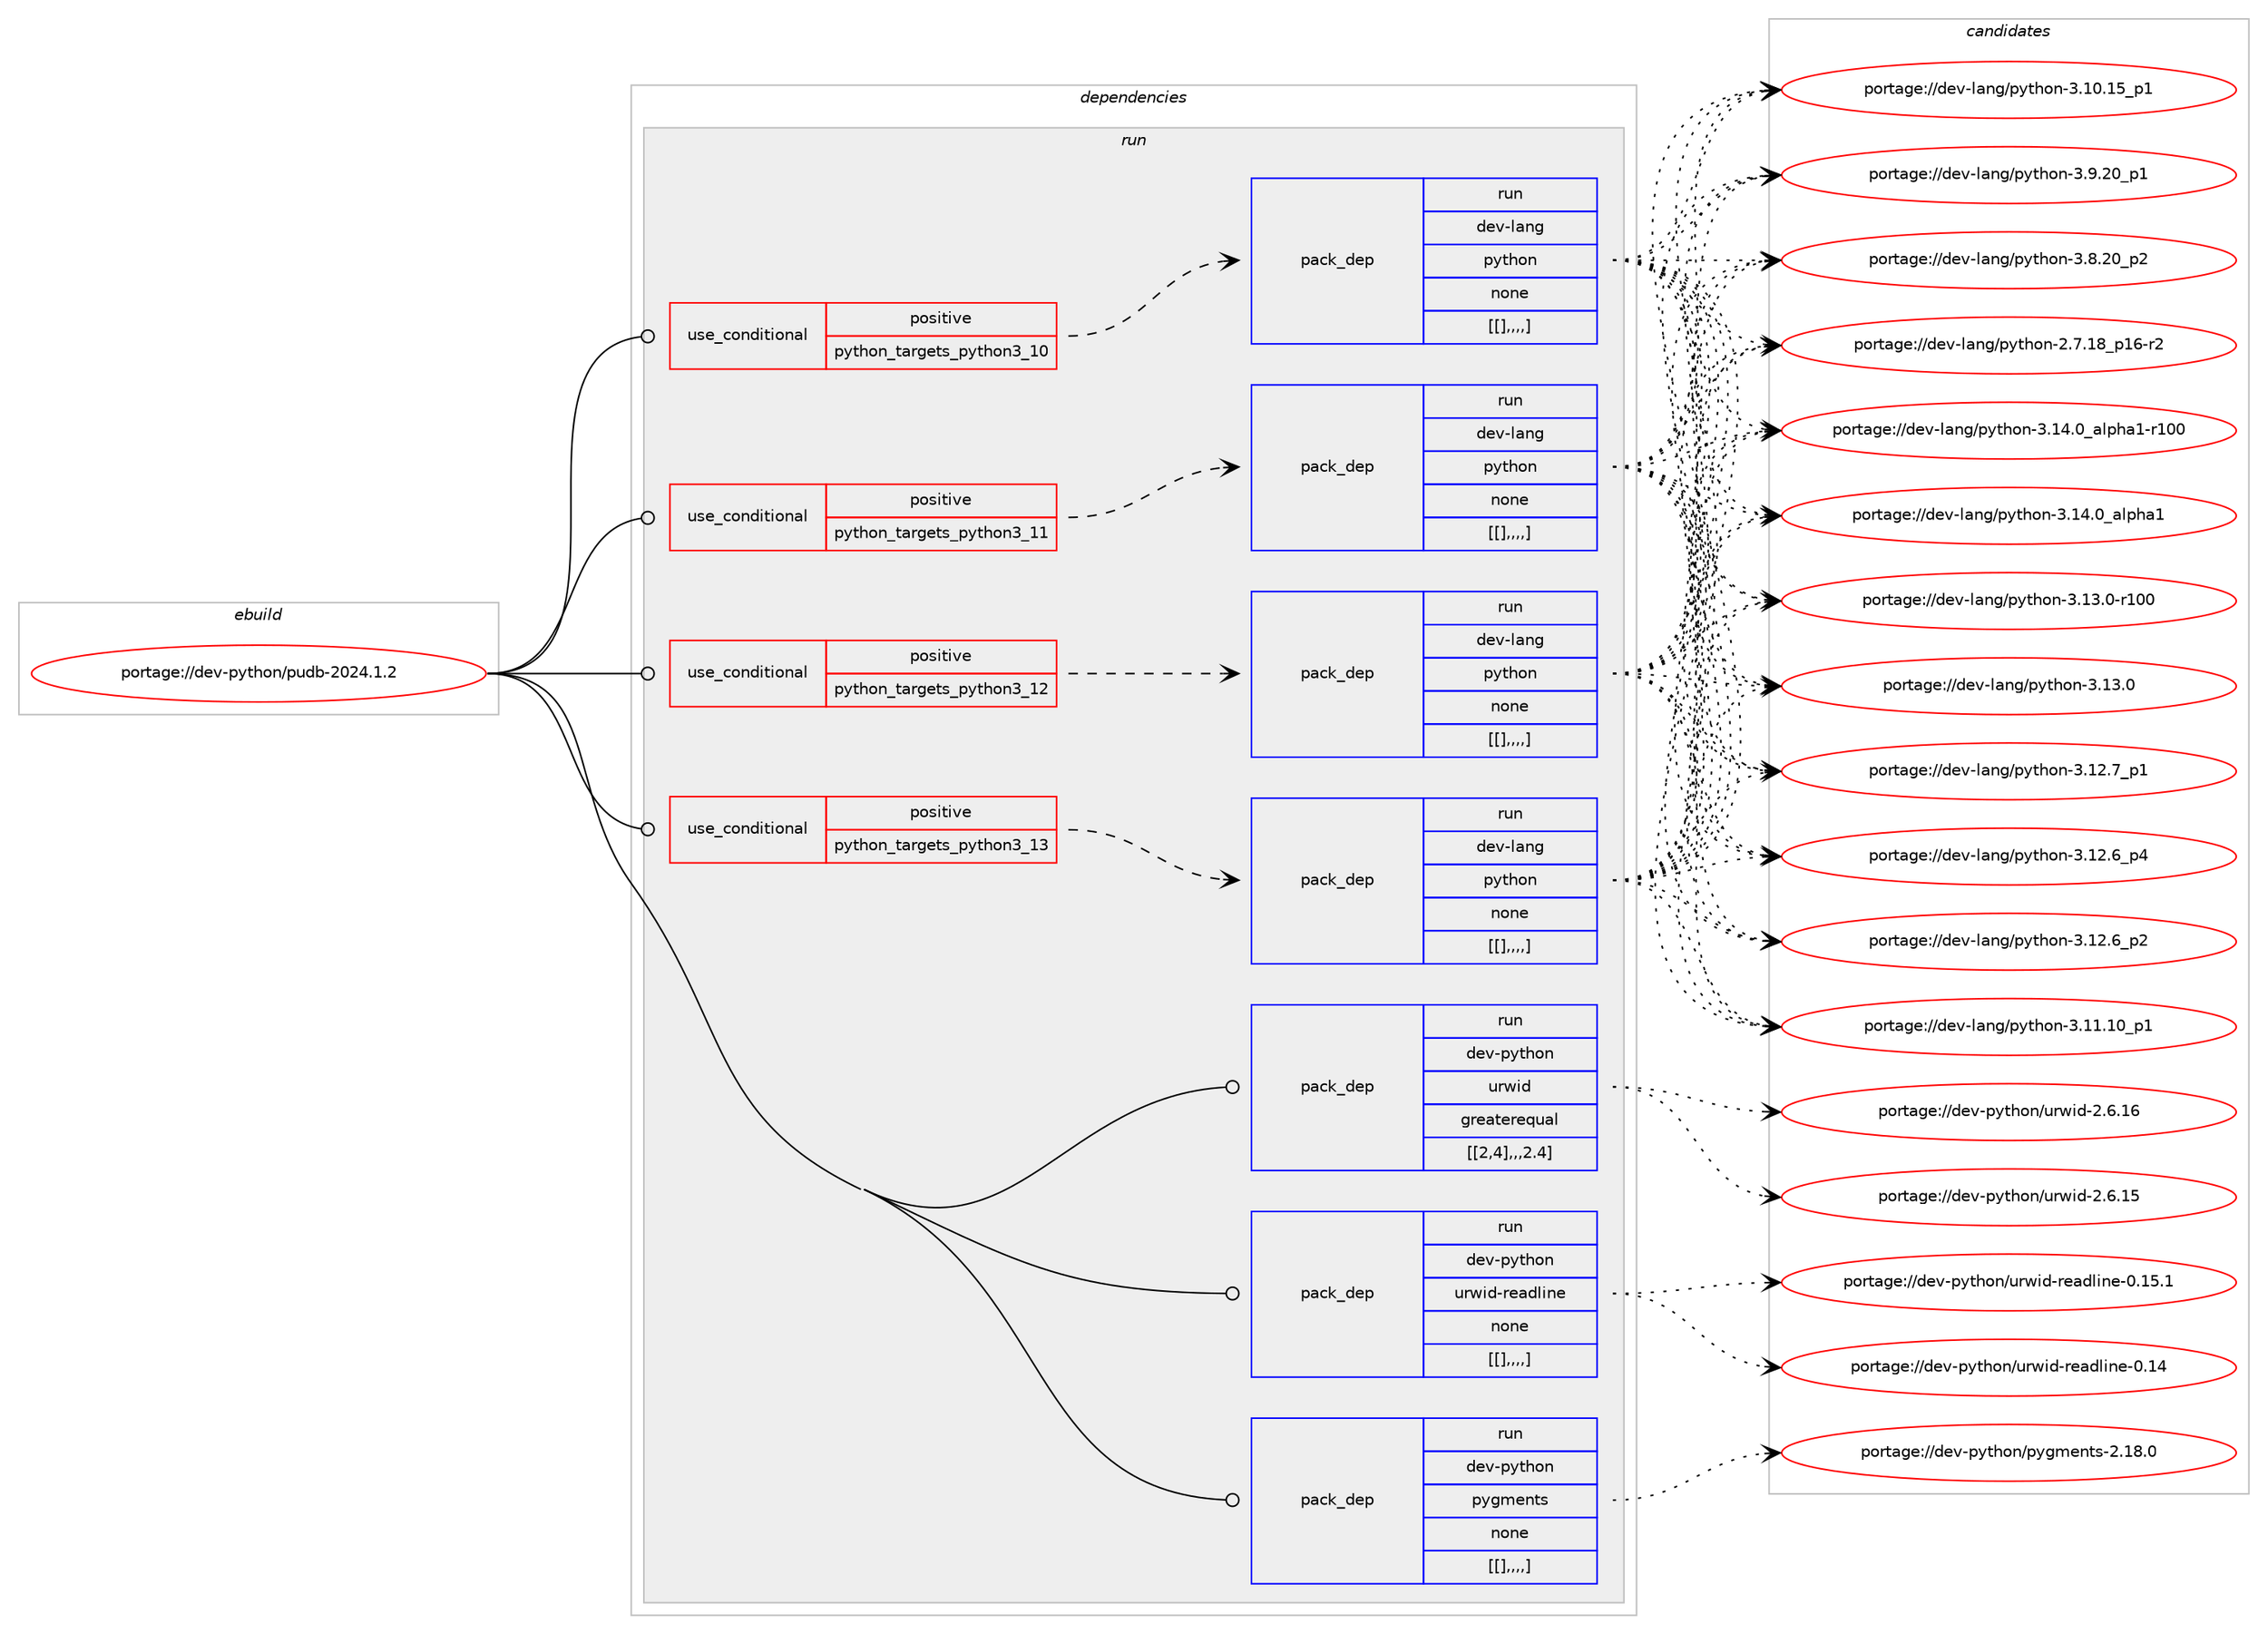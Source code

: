 digraph prolog {

# *************
# Graph options
# *************

newrank=true;
concentrate=true;
compound=true;
graph [rankdir=LR,fontname=Helvetica,fontsize=10,ranksep=1.5];#, ranksep=2.5, nodesep=0.2];
edge  [arrowhead=vee];
node  [fontname=Helvetica,fontsize=10];

# **********
# The ebuild
# **********

subgraph cluster_leftcol {
color=gray;
label=<<i>ebuild</i>>;
id [label="portage://dev-python/pudb-2024.1.2", color=red, width=4, href="../dev-python/pudb-2024.1.2.svg"];
}

# ****************
# The dependencies
# ****************

subgraph cluster_midcol {
color=gray;
label=<<i>dependencies</i>>;
subgraph cluster_compile {
fillcolor="#eeeeee";
style=filled;
label=<<i>compile</i>>;
}
subgraph cluster_compileandrun {
fillcolor="#eeeeee";
style=filled;
label=<<i>compile and run</i>>;
}
subgraph cluster_run {
fillcolor="#eeeeee";
style=filled;
label=<<i>run</i>>;
subgraph cond38937 {
dependency161864 [label=<<TABLE BORDER="0" CELLBORDER="1" CELLSPACING="0" CELLPADDING="4"><TR><TD ROWSPAN="3" CELLPADDING="10">use_conditional</TD></TR><TR><TD>positive</TD></TR><TR><TD>python_targets_python3_10</TD></TR></TABLE>>, shape=none, color=red];
subgraph pack121611 {
dependency161881 [label=<<TABLE BORDER="0" CELLBORDER="1" CELLSPACING="0" CELLPADDING="4" WIDTH="220"><TR><TD ROWSPAN="6" CELLPADDING="30">pack_dep</TD></TR><TR><TD WIDTH="110">run</TD></TR><TR><TD>dev-lang</TD></TR><TR><TD>python</TD></TR><TR><TD>none</TD></TR><TR><TD>[[],,,,]</TD></TR></TABLE>>, shape=none, color=blue];
}
dependency161864:e -> dependency161881:w [weight=20,style="dashed",arrowhead="vee"];
}
id:e -> dependency161864:w [weight=20,style="solid",arrowhead="odot"];
subgraph cond38997 {
dependency161982 [label=<<TABLE BORDER="0" CELLBORDER="1" CELLSPACING="0" CELLPADDING="4"><TR><TD ROWSPAN="3" CELLPADDING="10">use_conditional</TD></TR><TR><TD>positive</TD></TR><TR><TD>python_targets_python3_11</TD></TR></TABLE>>, shape=none, color=red];
subgraph pack121743 {
dependency162119 [label=<<TABLE BORDER="0" CELLBORDER="1" CELLSPACING="0" CELLPADDING="4" WIDTH="220"><TR><TD ROWSPAN="6" CELLPADDING="30">pack_dep</TD></TR><TR><TD WIDTH="110">run</TD></TR><TR><TD>dev-lang</TD></TR><TR><TD>python</TD></TR><TR><TD>none</TD></TR><TR><TD>[[],,,,]</TD></TR></TABLE>>, shape=none, color=blue];
}
dependency161982:e -> dependency162119:w [weight=20,style="dashed",arrowhead="vee"];
}
id:e -> dependency161982:w [weight=20,style="solid",arrowhead="odot"];
subgraph cond39081 {
dependency162168 [label=<<TABLE BORDER="0" CELLBORDER="1" CELLSPACING="0" CELLPADDING="4"><TR><TD ROWSPAN="3" CELLPADDING="10">use_conditional</TD></TR><TR><TD>positive</TD></TR><TR><TD>python_targets_python3_12</TD></TR></TABLE>>, shape=none, color=red];
subgraph pack121767 {
dependency162170 [label=<<TABLE BORDER="0" CELLBORDER="1" CELLSPACING="0" CELLPADDING="4" WIDTH="220"><TR><TD ROWSPAN="6" CELLPADDING="30">pack_dep</TD></TR><TR><TD WIDTH="110">run</TD></TR><TR><TD>dev-lang</TD></TR><TR><TD>python</TD></TR><TR><TD>none</TD></TR><TR><TD>[[],,,,]</TD></TR></TABLE>>, shape=none, color=blue];
}
dependency162168:e -> dependency162170:w [weight=20,style="dashed",arrowhead="vee"];
}
id:e -> dependency162168:w [weight=20,style="solid",arrowhead="odot"];
subgraph cond39089 {
dependency162191 [label=<<TABLE BORDER="0" CELLBORDER="1" CELLSPACING="0" CELLPADDING="4"><TR><TD ROWSPAN="3" CELLPADDING="10">use_conditional</TD></TR><TR><TD>positive</TD></TR><TR><TD>python_targets_python3_13</TD></TR></TABLE>>, shape=none, color=red];
subgraph pack121804 {
dependency162235 [label=<<TABLE BORDER="0" CELLBORDER="1" CELLSPACING="0" CELLPADDING="4" WIDTH="220"><TR><TD ROWSPAN="6" CELLPADDING="30">pack_dep</TD></TR><TR><TD WIDTH="110">run</TD></TR><TR><TD>dev-lang</TD></TR><TR><TD>python</TD></TR><TR><TD>none</TD></TR><TR><TD>[[],,,,]</TD></TR></TABLE>>, shape=none, color=blue];
}
dependency162191:e -> dependency162235:w [weight=20,style="dashed",arrowhead="vee"];
}
id:e -> dependency162191:w [weight=20,style="solid",arrowhead="odot"];
subgraph pack121815 {
dependency162309 [label=<<TABLE BORDER="0" CELLBORDER="1" CELLSPACING="0" CELLPADDING="4" WIDTH="220"><TR><TD ROWSPAN="6" CELLPADDING="30">pack_dep</TD></TR><TR><TD WIDTH="110">run</TD></TR><TR><TD>dev-python</TD></TR><TR><TD>pygments</TD></TR><TR><TD>none</TD></TR><TR><TD>[[],,,,]</TD></TR></TABLE>>, shape=none, color=blue];
}
id:e -> dependency162309:w [weight=20,style="solid",arrowhead="odot"];
subgraph pack121846 {
dependency162339 [label=<<TABLE BORDER="0" CELLBORDER="1" CELLSPACING="0" CELLPADDING="4" WIDTH="220"><TR><TD ROWSPAN="6" CELLPADDING="30">pack_dep</TD></TR><TR><TD WIDTH="110">run</TD></TR><TR><TD>dev-python</TD></TR><TR><TD>urwid</TD></TR><TR><TD>greaterequal</TD></TR><TR><TD>[[2,4],,,2.4]</TD></TR></TABLE>>, shape=none, color=blue];
}
id:e -> dependency162339:w [weight=20,style="solid",arrowhead="odot"];
subgraph pack121893 {
dependency162410 [label=<<TABLE BORDER="0" CELLBORDER="1" CELLSPACING="0" CELLPADDING="4" WIDTH="220"><TR><TD ROWSPAN="6" CELLPADDING="30">pack_dep</TD></TR><TR><TD WIDTH="110">run</TD></TR><TR><TD>dev-python</TD></TR><TR><TD>urwid-readline</TD></TR><TR><TD>none</TD></TR><TR><TD>[[],,,,]</TD></TR></TABLE>>, shape=none, color=blue];
}
id:e -> dependency162410:w [weight=20,style="solid",arrowhead="odot"];
}
}

# **************
# The candidates
# **************

subgraph cluster_choices {
rank=same;
color=gray;
label=<<i>candidates</i>>;

subgraph choice121607 {
color=black;
nodesep=1;
choice100101118451089711010347112121116104111110455146495246489597108112104974945114494848 [label="portage://dev-lang/python-3.14.0_alpha1-r100", color=red, width=4,href="../dev-lang/python-3.14.0_alpha1-r100.svg"];
choice1001011184510897110103471121211161041111104551464952464895971081121049749 [label="portage://dev-lang/python-3.14.0_alpha1", color=red, width=4,href="../dev-lang/python-3.14.0_alpha1.svg"];
choice1001011184510897110103471121211161041111104551464951464845114494848 [label="portage://dev-lang/python-3.13.0-r100", color=red, width=4,href="../dev-lang/python-3.13.0-r100.svg"];
choice10010111845108971101034711212111610411111045514649514648 [label="portage://dev-lang/python-3.13.0", color=red, width=4,href="../dev-lang/python-3.13.0.svg"];
choice100101118451089711010347112121116104111110455146495046559511249 [label="portage://dev-lang/python-3.12.7_p1", color=red, width=4,href="../dev-lang/python-3.12.7_p1.svg"];
choice100101118451089711010347112121116104111110455146495046549511252 [label="portage://dev-lang/python-3.12.6_p4", color=red, width=4,href="../dev-lang/python-3.12.6_p4.svg"];
choice100101118451089711010347112121116104111110455146495046549511250 [label="portage://dev-lang/python-3.12.6_p2", color=red, width=4,href="../dev-lang/python-3.12.6_p2.svg"];
choice10010111845108971101034711212111610411111045514649494649489511249 [label="portage://dev-lang/python-3.11.10_p1", color=red, width=4,href="../dev-lang/python-3.11.10_p1.svg"];
choice10010111845108971101034711212111610411111045514649484649539511249 [label="portage://dev-lang/python-3.10.15_p1", color=red, width=4,href="../dev-lang/python-3.10.15_p1.svg"];
choice100101118451089711010347112121116104111110455146574650489511249 [label="portage://dev-lang/python-3.9.20_p1", color=red, width=4,href="../dev-lang/python-3.9.20_p1.svg"];
choice100101118451089711010347112121116104111110455146564650489511250 [label="portage://dev-lang/python-3.8.20_p2", color=red, width=4,href="../dev-lang/python-3.8.20_p2.svg"];
choice100101118451089711010347112121116104111110455046554649569511249544511450 [label="portage://dev-lang/python-2.7.18_p16-r2", color=red, width=4,href="../dev-lang/python-2.7.18_p16-r2.svg"];
dependency161881:e -> choice100101118451089711010347112121116104111110455146495246489597108112104974945114494848:w [style=dotted,weight="100"];
dependency161881:e -> choice1001011184510897110103471121211161041111104551464952464895971081121049749:w [style=dotted,weight="100"];
dependency161881:e -> choice1001011184510897110103471121211161041111104551464951464845114494848:w [style=dotted,weight="100"];
dependency161881:e -> choice10010111845108971101034711212111610411111045514649514648:w [style=dotted,weight="100"];
dependency161881:e -> choice100101118451089711010347112121116104111110455146495046559511249:w [style=dotted,weight="100"];
dependency161881:e -> choice100101118451089711010347112121116104111110455146495046549511252:w [style=dotted,weight="100"];
dependency161881:e -> choice100101118451089711010347112121116104111110455146495046549511250:w [style=dotted,weight="100"];
dependency161881:e -> choice10010111845108971101034711212111610411111045514649494649489511249:w [style=dotted,weight="100"];
dependency161881:e -> choice10010111845108971101034711212111610411111045514649484649539511249:w [style=dotted,weight="100"];
dependency161881:e -> choice100101118451089711010347112121116104111110455146574650489511249:w [style=dotted,weight="100"];
dependency161881:e -> choice100101118451089711010347112121116104111110455146564650489511250:w [style=dotted,weight="100"];
dependency161881:e -> choice100101118451089711010347112121116104111110455046554649569511249544511450:w [style=dotted,weight="100"];
}
subgraph choice121618 {
color=black;
nodesep=1;
choice100101118451089711010347112121116104111110455146495246489597108112104974945114494848 [label="portage://dev-lang/python-3.14.0_alpha1-r100", color=red, width=4,href="../dev-lang/python-3.14.0_alpha1-r100.svg"];
choice1001011184510897110103471121211161041111104551464952464895971081121049749 [label="portage://dev-lang/python-3.14.0_alpha1", color=red, width=4,href="../dev-lang/python-3.14.0_alpha1.svg"];
choice1001011184510897110103471121211161041111104551464951464845114494848 [label="portage://dev-lang/python-3.13.0-r100", color=red, width=4,href="../dev-lang/python-3.13.0-r100.svg"];
choice10010111845108971101034711212111610411111045514649514648 [label="portage://dev-lang/python-3.13.0", color=red, width=4,href="../dev-lang/python-3.13.0.svg"];
choice100101118451089711010347112121116104111110455146495046559511249 [label="portage://dev-lang/python-3.12.7_p1", color=red, width=4,href="../dev-lang/python-3.12.7_p1.svg"];
choice100101118451089711010347112121116104111110455146495046549511252 [label="portage://dev-lang/python-3.12.6_p4", color=red, width=4,href="../dev-lang/python-3.12.6_p4.svg"];
choice100101118451089711010347112121116104111110455146495046549511250 [label="portage://dev-lang/python-3.12.6_p2", color=red, width=4,href="../dev-lang/python-3.12.6_p2.svg"];
choice10010111845108971101034711212111610411111045514649494649489511249 [label="portage://dev-lang/python-3.11.10_p1", color=red, width=4,href="../dev-lang/python-3.11.10_p1.svg"];
choice10010111845108971101034711212111610411111045514649484649539511249 [label="portage://dev-lang/python-3.10.15_p1", color=red, width=4,href="../dev-lang/python-3.10.15_p1.svg"];
choice100101118451089711010347112121116104111110455146574650489511249 [label="portage://dev-lang/python-3.9.20_p1", color=red, width=4,href="../dev-lang/python-3.9.20_p1.svg"];
choice100101118451089711010347112121116104111110455146564650489511250 [label="portage://dev-lang/python-3.8.20_p2", color=red, width=4,href="../dev-lang/python-3.8.20_p2.svg"];
choice100101118451089711010347112121116104111110455046554649569511249544511450 [label="portage://dev-lang/python-2.7.18_p16-r2", color=red, width=4,href="../dev-lang/python-2.7.18_p16-r2.svg"];
dependency162119:e -> choice100101118451089711010347112121116104111110455146495246489597108112104974945114494848:w [style=dotted,weight="100"];
dependency162119:e -> choice1001011184510897110103471121211161041111104551464952464895971081121049749:w [style=dotted,weight="100"];
dependency162119:e -> choice1001011184510897110103471121211161041111104551464951464845114494848:w [style=dotted,weight="100"];
dependency162119:e -> choice10010111845108971101034711212111610411111045514649514648:w [style=dotted,weight="100"];
dependency162119:e -> choice100101118451089711010347112121116104111110455146495046559511249:w [style=dotted,weight="100"];
dependency162119:e -> choice100101118451089711010347112121116104111110455146495046549511252:w [style=dotted,weight="100"];
dependency162119:e -> choice100101118451089711010347112121116104111110455146495046549511250:w [style=dotted,weight="100"];
dependency162119:e -> choice10010111845108971101034711212111610411111045514649494649489511249:w [style=dotted,weight="100"];
dependency162119:e -> choice10010111845108971101034711212111610411111045514649484649539511249:w [style=dotted,weight="100"];
dependency162119:e -> choice100101118451089711010347112121116104111110455146574650489511249:w [style=dotted,weight="100"];
dependency162119:e -> choice100101118451089711010347112121116104111110455146564650489511250:w [style=dotted,weight="100"];
dependency162119:e -> choice100101118451089711010347112121116104111110455046554649569511249544511450:w [style=dotted,weight="100"];
}
subgraph choice121626 {
color=black;
nodesep=1;
choice100101118451089711010347112121116104111110455146495246489597108112104974945114494848 [label="portage://dev-lang/python-3.14.0_alpha1-r100", color=red, width=4,href="../dev-lang/python-3.14.0_alpha1-r100.svg"];
choice1001011184510897110103471121211161041111104551464952464895971081121049749 [label="portage://dev-lang/python-3.14.0_alpha1", color=red, width=4,href="../dev-lang/python-3.14.0_alpha1.svg"];
choice1001011184510897110103471121211161041111104551464951464845114494848 [label="portage://dev-lang/python-3.13.0-r100", color=red, width=4,href="../dev-lang/python-3.13.0-r100.svg"];
choice10010111845108971101034711212111610411111045514649514648 [label="portage://dev-lang/python-3.13.0", color=red, width=4,href="../dev-lang/python-3.13.0.svg"];
choice100101118451089711010347112121116104111110455146495046559511249 [label="portage://dev-lang/python-3.12.7_p1", color=red, width=4,href="../dev-lang/python-3.12.7_p1.svg"];
choice100101118451089711010347112121116104111110455146495046549511252 [label="portage://dev-lang/python-3.12.6_p4", color=red, width=4,href="../dev-lang/python-3.12.6_p4.svg"];
choice100101118451089711010347112121116104111110455146495046549511250 [label="portage://dev-lang/python-3.12.6_p2", color=red, width=4,href="../dev-lang/python-3.12.6_p2.svg"];
choice10010111845108971101034711212111610411111045514649494649489511249 [label="portage://dev-lang/python-3.11.10_p1", color=red, width=4,href="../dev-lang/python-3.11.10_p1.svg"];
choice10010111845108971101034711212111610411111045514649484649539511249 [label="portage://dev-lang/python-3.10.15_p1", color=red, width=4,href="../dev-lang/python-3.10.15_p1.svg"];
choice100101118451089711010347112121116104111110455146574650489511249 [label="portage://dev-lang/python-3.9.20_p1", color=red, width=4,href="../dev-lang/python-3.9.20_p1.svg"];
choice100101118451089711010347112121116104111110455146564650489511250 [label="portage://dev-lang/python-3.8.20_p2", color=red, width=4,href="../dev-lang/python-3.8.20_p2.svg"];
choice100101118451089711010347112121116104111110455046554649569511249544511450 [label="portage://dev-lang/python-2.7.18_p16-r2", color=red, width=4,href="../dev-lang/python-2.7.18_p16-r2.svg"];
dependency162170:e -> choice100101118451089711010347112121116104111110455146495246489597108112104974945114494848:w [style=dotted,weight="100"];
dependency162170:e -> choice1001011184510897110103471121211161041111104551464952464895971081121049749:w [style=dotted,weight="100"];
dependency162170:e -> choice1001011184510897110103471121211161041111104551464951464845114494848:w [style=dotted,weight="100"];
dependency162170:e -> choice10010111845108971101034711212111610411111045514649514648:w [style=dotted,weight="100"];
dependency162170:e -> choice100101118451089711010347112121116104111110455146495046559511249:w [style=dotted,weight="100"];
dependency162170:e -> choice100101118451089711010347112121116104111110455146495046549511252:w [style=dotted,weight="100"];
dependency162170:e -> choice100101118451089711010347112121116104111110455146495046549511250:w [style=dotted,weight="100"];
dependency162170:e -> choice10010111845108971101034711212111610411111045514649494649489511249:w [style=dotted,weight="100"];
dependency162170:e -> choice10010111845108971101034711212111610411111045514649484649539511249:w [style=dotted,weight="100"];
dependency162170:e -> choice100101118451089711010347112121116104111110455146574650489511249:w [style=dotted,weight="100"];
dependency162170:e -> choice100101118451089711010347112121116104111110455146564650489511250:w [style=dotted,weight="100"];
dependency162170:e -> choice100101118451089711010347112121116104111110455046554649569511249544511450:w [style=dotted,weight="100"];
}
subgraph choice121640 {
color=black;
nodesep=1;
choice100101118451089711010347112121116104111110455146495246489597108112104974945114494848 [label="portage://dev-lang/python-3.14.0_alpha1-r100", color=red, width=4,href="../dev-lang/python-3.14.0_alpha1-r100.svg"];
choice1001011184510897110103471121211161041111104551464952464895971081121049749 [label="portage://dev-lang/python-3.14.0_alpha1", color=red, width=4,href="../dev-lang/python-3.14.0_alpha1.svg"];
choice1001011184510897110103471121211161041111104551464951464845114494848 [label="portage://dev-lang/python-3.13.0-r100", color=red, width=4,href="../dev-lang/python-3.13.0-r100.svg"];
choice10010111845108971101034711212111610411111045514649514648 [label="portage://dev-lang/python-3.13.0", color=red, width=4,href="../dev-lang/python-3.13.0.svg"];
choice100101118451089711010347112121116104111110455146495046559511249 [label="portage://dev-lang/python-3.12.7_p1", color=red, width=4,href="../dev-lang/python-3.12.7_p1.svg"];
choice100101118451089711010347112121116104111110455146495046549511252 [label="portage://dev-lang/python-3.12.6_p4", color=red, width=4,href="../dev-lang/python-3.12.6_p4.svg"];
choice100101118451089711010347112121116104111110455146495046549511250 [label="portage://dev-lang/python-3.12.6_p2", color=red, width=4,href="../dev-lang/python-3.12.6_p2.svg"];
choice10010111845108971101034711212111610411111045514649494649489511249 [label="portage://dev-lang/python-3.11.10_p1", color=red, width=4,href="../dev-lang/python-3.11.10_p1.svg"];
choice10010111845108971101034711212111610411111045514649484649539511249 [label="portage://dev-lang/python-3.10.15_p1", color=red, width=4,href="../dev-lang/python-3.10.15_p1.svg"];
choice100101118451089711010347112121116104111110455146574650489511249 [label="portage://dev-lang/python-3.9.20_p1", color=red, width=4,href="../dev-lang/python-3.9.20_p1.svg"];
choice100101118451089711010347112121116104111110455146564650489511250 [label="portage://dev-lang/python-3.8.20_p2", color=red, width=4,href="../dev-lang/python-3.8.20_p2.svg"];
choice100101118451089711010347112121116104111110455046554649569511249544511450 [label="portage://dev-lang/python-2.7.18_p16-r2", color=red, width=4,href="../dev-lang/python-2.7.18_p16-r2.svg"];
dependency162235:e -> choice100101118451089711010347112121116104111110455146495246489597108112104974945114494848:w [style=dotted,weight="100"];
dependency162235:e -> choice1001011184510897110103471121211161041111104551464952464895971081121049749:w [style=dotted,weight="100"];
dependency162235:e -> choice1001011184510897110103471121211161041111104551464951464845114494848:w [style=dotted,weight="100"];
dependency162235:e -> choice10010111845108971101034711212111610411111045514649514648:w [style=dotted,weight="100"];
dependency162235:e -> choice100101118451089711010347112121116104111110455146495046559511249:w [style=dotted,weight="100"];
dependency162235:e -> choice100101118451089711010347112121116104111110455146495046549511252:w [style=dotted,weight="100"];
dependency162235:e -> choice100101118451089711010347112121116104111110455146495046549511250:w [style=dotted,weight="100"];
dependency162235:e -> choice10010111845108971101034711212111610411111045514649494649489511249:w [style=dotted,weight="100"];
dependency162235:e -> choice10010111845108971101034711212111610411111045514649484649539511249:w [style=dotted,weight="100"];
dependency162235:e -> choice100101118451089711010347112121116104111110455146574650489511249:w [style=dotted,weight="100"];
dependency162235:e -> choice100101118451089711010347112121116104111110455146564650489511250:w [style=dotted,weight="100"];
dependency162235:e -> choice100101118451089711010347112121116104111110455046554649569511249544511450:w [style=dotted,weight="100"];
}
subgraph choice121651 {
color=black;
nodesep=1;
choice100101118451121211161041111104711212110310910111011611545504649564648 [label="portage://dev-python/pygments-2.18.0", color=red, width=4,href="../dev-python/pygments-2.18.0.svg"];
dependency162309:e -> choice100101118451121211161041111104711212110310910111011611545504649564648:w [style=dotted,weight="100"];
}
subgraph choice121664 {
color=black;
nodesep=1;
choice100101118451121211161041111104711711411910510045504654464954 [label="portage://dev-python/urwid-2.6.16", color=red, width=4,href="../dev-python/urwid-2.6.16.svg"];
choice100101118451121211161041111104711711411910510045504654464953 [label="portage://dev-python/urwid-2.6.15", color=red, width=4,href="../dev-python/urwid-2.6.15.svg"];
dependency162339:e -> choice100101118451121211161041111104711711411910510045504654464954:w [style=dotted,weight="100"];
dependency162339:e -> choice100101118451121211161041111104711711411910510045504654464953:w [style=dotted,weight="100"];
}
subgraph choice121684 {
color=black;
nodesep=1;
choice1001011184511212111610411111047117114119105100451141019710010810511010145484649534649 [label="portage://dev-python/urwid-readline-0.15.1", color=red, width=4,href="../dev-python/urwid-readline-0.15.1.svg"];
choice100101118451121211161041111104711711411910510045114101971001081051101014548464952 [label="portage://dev-python/urwid-readline-0.14", color=red, width=4,href="../dev-python/urwid-readline-0.14.svg"];
dependency162410:e -> choice1001011184511212111610411111047117114119105100451141019710010810511010145484649534649:w [style=dotted,weight="100"];
dependency162410:e -> choice100101118451121211161041111104711711411910510045114101971001081051101014548464952:w [style=dotted,weight="100"];
}
}

}
